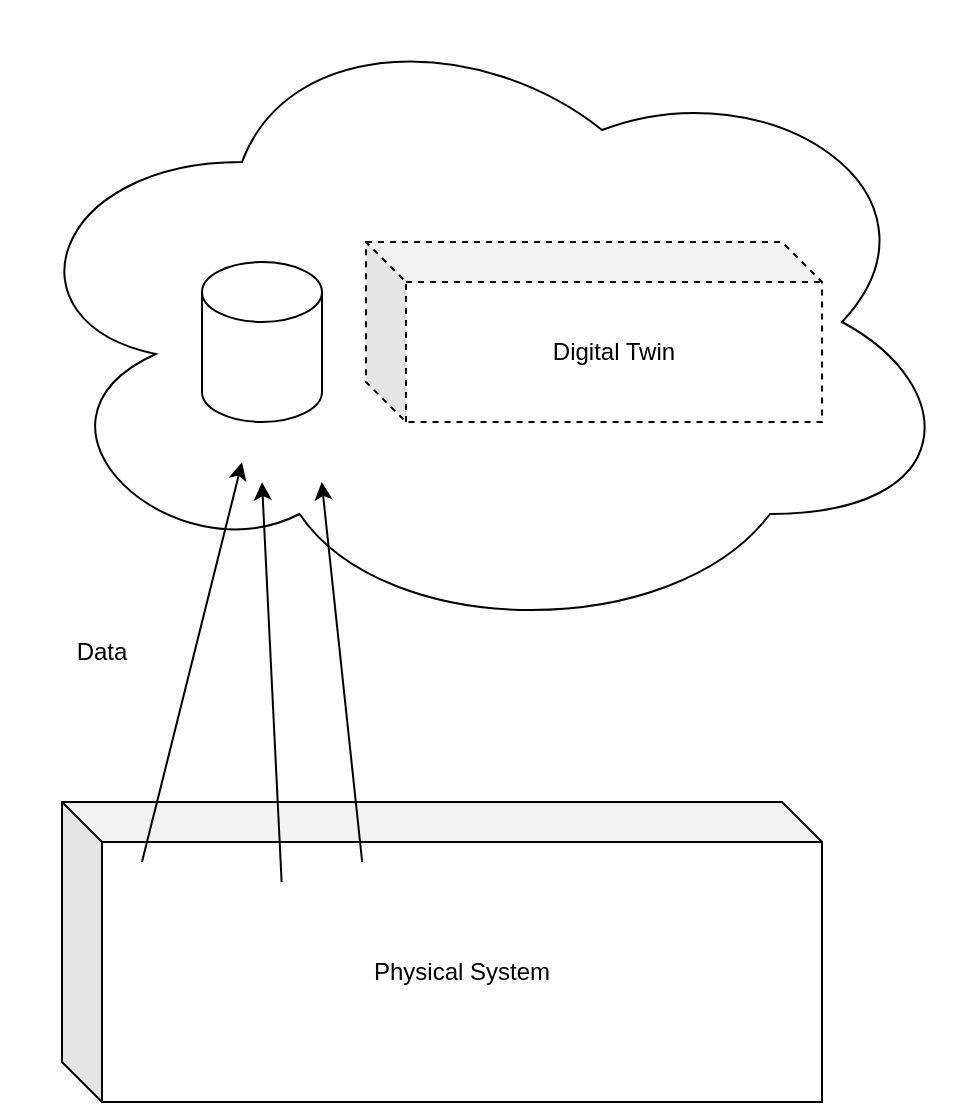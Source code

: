 <mxfile version="20.6.2" type="device" pages="5"><diagram id="eiEbk2EzC7KlAntxAQnQ" name="Digital Twin"><mxGraphModel dx="1024" dy="612" grid="1" gridSize="10" guides="1" tooltips="1" connect="1" arrows="1" fold="1" page="1" pageScale="1" pageWidth="900" pageHeight="1600" math="0" shadow="0"><root><mxCell id="0"/><mxCell id="1" parent="0"/><mxCell id="qajVhmVjCY49P-v9lvEQ-4" value="" style="ellipse;shape=cloud;whiteSpace=wrap;html=1;" parent="1" vertex="1"><mxGeometry x="240" y="180" width="480" height="320" as="geometry"/></mxCell><mxCell id="qajVhmVjCY49P-v9lvEQ-1" value="" style="shape=cylinder3;whiteSpace=wrap;html=1;boundedLbl=1;backgroundOutline=1;size=15;" parent="1" vertex="1"><mxGeometry x="340" y="310" width="60" height="80" as="geometry"/></mxCell><mxCell id="qajVhmVjCY49P-v9lvEQ-3" value="Physical System" style="shape=cube;whiteSpace=wrap;html=1;boundedLbl=1;backgroundOutline=1;darkOpacity=0.05;darkOpacity2=0.1;" parent="1" vertex="1"><mxGeometry x="270" y="580" width="380" height="150" as="geometry"/></mxCell><mxCell id="qajVhmVjCY49P-v9lvEQ-5" value="" style="endArrow=classic;html=1;rounded=0;entryX=0.25;entryY=0.719;entryDx=0;entryDy=0;entryPerimeter=0;" parent="1" target="qajVhmVjCY49P-v9lvEQ-4" edge="1"><mxGeometry width="50" height="50" relative="1" as="geometry"><mxPoint x="310" y="610" as="sourcePoint"/><mxPoint x="360" y="560" as="targetPoint"/></mxGeometry></mxCell><mxCell id="qajVhmVjCY49P-v9lvEQ-6" value="" style="endArrow=classic;html=1;rounded=0;entryX=0.25;entryY=0.719;entryDx=0;entryDy=0;entryPerimeter=0;exitX=0.289;exitY=0.267;exitDx=0;exitDy=0;exitPerimeter=0;" parent="1" source="qajVhmVjCY49P-v9lvEQ-3" edge="1"><mxGeometry width="50" height="50" relative="1" as="geometry"><mxPoint x="320" y="620" as="sourcePoint"/><mxPoint x="370" y="420.08" as="targetPoint"/></mxGeometry></mxCell><mxCell id="qajVhmVjCY49P-v9lvEQ-7" value="" style="endArrow=classic;html=1;rounded=0;entryX=0.333;entryY=0.75;entryDx=0;entryDy=0;entryPerimeter=0;exitX=0.395;exitY=0.2;exitDx=0;exitDy=0;exitPerimeter=0;" parent="1" source="qajVhmVjCY49P-v9lvEQ-3" target="qajVhmVjCY49P-v9lvEQ-4" edge="1"><mxGeometry width="50" height="50" relative="1" as="geometry"><mxPoint x="330" y="630" as="sourcePoint"/><mxPoint x="380" y="430.08" as="targetPoint"/></mxGeometry></mxCell><mxCell id="qajVhmVjCY49P-v9lvEQ-8" value="Data" style="text;html=1;strokeColor=none;fillColor=none;align=center;verticalAlign=middle;whiteSpace=wrap;rounded=0;" parent="1" vertex="1"><mxGeometry x="260" y="490" width="60" height="30" as="geometry"/></mxCell><mxCell id="qajVhmVjCY49P-v9lvEQ-9" value="Digital Twin" style="shape=cube;whiteSpace=wrap;html=1;boundedLbl=1;backgroundOutline=1;darkOpacity=0.05;darkOpacity2=0.1;dashed=1;" parent="1" vertex="1"><mxGeometry x="422" y="300" width="228" height="90" as="geometry"/></mxCell></root></mxGraphModel></diagram><diagram id="gGqdtrkiAFcGcB5Fh8Wu" name="CPS"><mxGraphModel dx="1024" dy="612" grid="1" gridSize="10" guides="1" tooltips="1" connect="1" arrows="1" fold="1" page="1" pageScale="1" pageWidth="900" pageHeight="1600" math="0" shadow="0"><root><mxCell id="0"/><mxCell id="1" parent="0"/><mxCell id="pdth0yqrIvzjeNt054R3-1" value="" style="ellipse;shape=cloud;whiteSpace=wrap;html=1;" parent="1" vertex="1"><mxGeometry x="240" y="180" width="480" height="320" as="geometry"/></mxCell><mxCell id="pdth0yqrIvzjeNt054R3-2" value="" style="shape=cylinder3;whiteSpace=wrap;html=1;boundedLbl=1;backgroundOutline=1;size=15;" parent="1" vertex="1"><mxGeometry x="340" y="310" width="60" height="80" as="geometry"/></mxCell><mxCell id="pdth0yqrIvzjeNt054R3-3" value="Physical System" style="shape=cube;whiteSpace=wrap;html=1;boundedLbl=1;backgroundOutline=1;darkOpacity=0.05;darkOpacity2=0.1;" parent="1" vertex="1"><mxGeometry x="270" y="580" width="380" height="150" as="geometry"/></mxCell><mxCell id="pdth0yqrIvzjeNt054R3-4" value="" style="endArrow=classic;html=1;rounded=0;entryX=0.25;entryY=0.719;entryDx=0;entryDy=0;entryPerimeter=0;" parent="1" target="pdth0yqrIvzjeNt054R3-1" edge="1"><mxGeometry width="50" height="50" relative="1" as="geometry"><mxPoint x="310" y="610" as="sourcePoint"/><mxPoint x="360" y="560" as="targetPoint"/></mxGeometry></mxCell><mxCell id="pdth0yqrIvzjeNt054R3-5" value="" style="endArrow=classic;html=1;rounded=0;entryX=0.25;entryY=0.719;entryDx=0;entryDy=0;entryPerimeter=0;exitX=0.289;exitY=0.267;exitDx=0;exitDy=0;exitPerimeter=0;" parent="1" source="pdth0yqrIvzjeNt054R3-3" edge="1"><mxGeometry width="50" height="50" relative="1" as="geometry"><mxPoint x="320" y="620" as="sourcePoint"/><mxPoint x="370" y="420.08" as="targetPoint"/></mxGeometry></mxCell><mxCell id="pdth0yqrIvzjeNt054R3-6" value="" style="endArrow=classic;html=1;rounded=0;entryX=0.333;entryY=0.75;entryDx=0;entryDy=0;entryPerimeter=0;exitX=0.395;exitY=0.2;exitDx=0;exitDy=0;exitPerimeter=0;" parent="1" source="pdth0yqrIvzjeNt054R3-3" target="pdth0yqrIvzjeNt054R3-1" edge="1"><mxGeometry width="50" height="50" relative="1" as="geometry"><mxPoint x="330" y="630" as="sourcePoint"/><mxPoint x="380" y="430.08" as="targetPoint"/></mxGeometry></mxCell><mxCell id="pdth0yqrIvzjeNt054R3-7" value="Data" style="text;html=1;strokeColor=none;fillColor=none;align=center;verticalAlign=middle;whiteSpace=wrap;rounded=0;" parent="1" vertex="1"><mxGeometry x="260" y="490" width="60" height="30" as="geometry"/></mxCell><mxCell id="pdth0yqrIvzjeNt054R3-8" value="Digital Twin" style="shape=cube;whiteSpace=wrap;html=1;boundedLbl=1;backgroundOutline=1;darkOpacity=0.05;darkOpacity2=0.1;dashed=1;" parent="1" vertex="1"><mxGeometry x="422" y="300" width="228" height="90" as="geometry"/></mxCell><mxCell id="pdth0yqrIvzjeNt054R3-9" value="" style="endArrow=classic;html=1;rounded=0;exitX=0.563;exitY=0.875;exitDx=0;exitDy=0;exitPerimeter=0;entryX=0.526;entryY=0.333;entryDx=0;entryDy=0;entryPerimeter=0;" parent="1" source="pdth0yqrIvzjeNt054R3-1" target="pdth0yqrIvzjeNt054R3-3" edge="1"><mxGeometry width="50" height="50" relative="1" as="geometry"><mxPoint x="430.1" y="620" as="sourcePoint"/><mxPoint x="630" y="540" as="targetPoint"/></mxGeometry></mxCell><mxCell id="pdth0yqrIvzjeNt054R3-10" value="" style="endArrow=classic;html=1;rounded=0;entryX=0.526;entryY=0.333;entryDx=0;entryDy=0;entryPerimeter=0;" parent="1" edge="1"><mxGeometry width="50" height="50" relative="1" as="geometry"><mxPoint x="530" y="460" as="sourcePoint"/><mxPoint x="500.0" y="629.87" as="targetPoint"/></mxGeometry></mxCell><mxCell id="pdth0yqrIvzjeNt054R3-11" value="" style="endArrow=classic;html=1;rounded=0;exitX=0.646;exitY=0.844;exitDx=0;exitDy=0;exitPerimeter=0;entryX=0.526;entryY=0.333;entryDx=0;entryDy=0;entryPerimeter=0;" parent="1" source="pdth0yqrIvzjeNt054R3-1" edge="1"><mxGeometry width="50" height="50" relative="1" as="geometry"><mxPoint x="570.28" y="440.0" as="sourcePoint"/><mxPoint x="540.0" y="659.87" as="targetPoint"/></mxGeometry></mxCell><mxCell id="pdth0yqrIvzjeNt054R3-12" value="Control Object" style="ellipse;shape=umlControl;whiteSpace=wrap;html=1;dashed=1;" parent="1" vertex="1"><mxGeometry x="500" y="390" width="70" height="80" as="geometry"/></mxCell><mxCell id="pdth0yqrIvzjeNt054R3-13" value="Control" style="text;html=1;strokeColor=none;fillColor=none;align=center;verticalAlign=middle;whiteSpace=wrap;rounded=0;" parent="1" vertex="1"><mxGeometry x="560" y="510" width="60" height="30" as="geometry"/></mxCell></root></mxGraphModel></diagram><diagram id="jvi0l-mu6gxN5D9ntP8J" name="Seite-3"><mxGraphModel dx="1024" dy="612" grid="1" gridSize="10" guides="1" tooltips="1" connect="1" arrows="1" fold="1" page="1" pageScale="1" pageWidth="900" pageHeight="1600" math="0" shadow="0"><root><mxCell id="0"/><mxCell id="1" parent="0"/><mxCell id="ymhM_W2j_pcLFuJPaZyO-1" value="Cloud" style="ellipse;shape=cloud;whiteSpace=wrap;html=1;" parent="1" vertex="1"><mxGeometry x="340" y="390" width="150" height="100" as="geometry"/></mxCell><mxCell id="ymhM_W2j_pcLFuJPaZyO-3" value="Physical System" style="shape=cube;whiteSpace=wrap;html=1;boundedLbl=1;backgroundOutline=1;darkOpacity=0.05;darkOpacity2=0.1;" parent="1" vertex="1"><mxGeometry x="270" y="580" width="380" height="150" as="geometry"/></mxCell><mxCell id="ymhM_W2j_pcLFuJPaZyO-4" value="" style="endArrow=none;html=1;rounded=0;entryX=0.55;entryY=0.95;entryDx=0;entryDy=0;entryPerimeter=0;exitX=0.5;exitY=0;exitDx=0;exitDy=0;endFill=0;" parent="1" source="ymhM_W2j_pcLFuJPaZyO-9" target="ymhM_W2j_pcLFuJPaZyO-1" edge="1"><mxGeometry width="50" height="50" relative="1" as="geometry"><mxPoint x="310" y="610" as="sourcePoint"/><mxPoint x="360" y="560" as="targetPoint"/></mxGeometry></mxCell><mxCell id="ymhM_W2j_pcLFuJPaZyO-13" style="rounded=0;orthogonalLoop=1;jettySize=auto;html=1;endArrow=none;endFill=0;" parent="1" source="ymhM_W2j_pcLFuJPaZyO-9" target="ymhM_W2j_pcLFuJPaZyO-12" edge="1"><mxGeometry relative="1" as="geometry"/></mxCell><mxCell id="ymhM_W2j_pcLFuJPaZyO-14" style="edgeStyle=none;rounded=0;orthogonalLoop=1;jettySize=auto;html=1;entryX=0;entryY=0;entryDx=0;entryDy=0;endArrow=none;endFill=0;" parent="1" source="ymhM_W2j_pcLFuJPaZyO-9" target="ymhM_W2j_pcLFuJPaZyO-11" edge="1"><mxGeometry relative="1" as="geometry"/></mxCell><mxCell id="ymhM_W2j_pcLFuJPaZyO-15" style="edgeStyle=none;rounded=0;orthogonalLoop=1;jettySize=auto;html=1;entryX=0.5;entryY=0;entryDx=0;entryDy=0;endArrow=none;endFill=0;" parent="1" source="ymhM_W2j_pcLFuJPaZyO-9" target="ymhM_W2j_pcLFuJPaZyO-10" edge="1"><mxGeometry relative="1" as="geometry"/></mxCell><mxCell id="ymhM_W2j_pcLFuJPaZyO-9" value="IoT Device" style="rounded=0;whiteSpace=wrap;html=1;" parent="1" vertex="1"><mxGeometry x="300" y="620" width="70" height="35" as="geometry"/></mxCell><mxCell id="ymhM_W2j_pcLFuJPaZyO-10" value="Sensor" style="ellipse;whiteSpace=wrap;html=1;" parent="1" vertex="1"><mxGeometry x="300" y="680" width="45" height="30" as="geometry"/></mxCell><mxCell id="ymhM_W2j_pcLFuJPaZyO-11" value="Sensor" style="ellipse;whiteSpace=wrap;html=1;" parent="1" vertex="1"><mxGeometry x="392.5" y="690" width="45" height="30" as="geometry"/></mxCell><mxCell id="ymhM_W2j_pcLFuJPaZyO-12" value="Sensor" style="ellipse;whiteSpace=wrap;html=1;" parent="1" vertex="1"><mxGeometry x="405" y="610" width="45" height="30" as="geometry"/></mxCell><mxCell id="ymhM_W2j_pcLFuJPaZyO-19" style="edgeStyle=none;rounded=0;orthogonalLoop=1;jettySize=auto;html=1;endArrow=none;endFill=0;exitX=0;exitY=1;exitDx=0;exitDy=0;" parent="1" source="ymhM_W2j_pcLFuJPaZyO-29" target="ymhM_W2j_pcLFuJPaZyO-1" edge="1"><mxGeometry relative="1" as="geometry"><mxPoint x="511.853" y="375.279" as="sourcePoint"/></mxGeometry></mxCell><mxCell id="ymhM_W2j_pcLFuJPaZyO-28" style="edgeStyle=none;rounded=0;orthogonalLoop=1;jettySize=auto;html=1;entryX=0;entryY=0;entryDx=0;entryDy=20;entryPerimeter=0;endArrow=none;endFill=0;exitX=0.832;exitY=1.023;exitDx=0;exitDy=0;exitPerimeter=0;" parent="1" source="ymhM_W2j_pcLFuJPaZyO-29" target="ymhM_W2j_pcLFuJPaZyO-27" edge="1"><mxGeometry relative="1" as="geometry"><mxPoint x="630.562" y="364.282" as="sourcePoint"/></mxGeometry></mxCell><mxCell id="ymhM_W2j_pcLFuJPaZyO-21" style="edgeStyle=none;rounded=0;orthogonalLoop=1;jettySize=auto;html=1;endArrow=none;endFill=0;" parent="1" source="ymhM_W2j_pcLFuJPaZyO-17" target="ymhM_W2j_pcLFuJPaZyO-18" edge="1"><mxGeometry relative="1" as="geometry"/></mxCell><mxCell id="ymhM_W2j_pcLFuJPaZyO-22" style="edgeStyle=none;rounded=0;orthogonalLoop=1;jettySize=auto;html=1;entryX=0.5;entryY=0;entryDx=0;entryDy=0;endArrow=none;endFill=0;" parent="1" source="ymhM_W2j_pcLFuJPaZyO-17" target="ymhM_W2j_pcLFuJPaZyO-29" edge="1"><mxGeometry relative="1" as="geometry"><mxPoint x="548.35" y="293.0" as="targetPoint"/></mxGeometry></mxCell><mxCell id="ymhM_W2j_pcLFuJPaZyO-17" value="Cloud" style="ellipse;shape=cloud;whiteSpace=wrap;html=1;" parent="1" vertex="1"><mxGeometry x="320" y="170" width="150" height="100" as="geometry"/></mxCell><mxCell id="ymhM_W2j_pcLFuJPaZyO-20" style="edgeStyle=none;rounded=0;orthogonalLoop=1;jettySize=auto;html=1;entryX=0.067;entryY=0.3;entryDx=0;entryDy=0;entryPerimeter=0;endArrow=none;endFill=0;" parent="1" source="ymhM_W2j_pcLFuJPaZyO-18" target="ymhM_W2j_pcLFuJPaZyO-1" edge="1"><mxGeometry relative="1" as="geometry"/></mxCell><mxCell id="ymhM_W2j_pcLFuJPaZyO-18" value="Cloud" style="ellipse;shape=cloud;whiteSpace=wrap;html=1;" parent="1" vertex="1"><mxGeometry x="170" y="260" width="150" height="100" as="geometry"/></mxCell><mxCell id="ymhM_W2j_pcLFuJPaZyO-25" style="edgeStyle=none;rounded=0;orthogonalLoop=1;jettySize=auto;html=1;entryX=0.96;entryY=0.7;entryDx=0;entryDy=0;entryPerimeter=0;endArrow=none;endFill=0;" parent="1" source="ymhM_W2j_pcLFuJPaZyO-23" target="ymhM_W2j_pcLFuJPaZyO-17" edge="1"><mxGeometry relative="1" as="geometry"/></mxCell><mxCell id="ymhM_W2j_pcLFuJPaZyO-23" value="Physical System" style="shape=cube;whiteSpace=wrap;html=1;boundedLbl=1;backgroundOutline=1;darkOpacity=0.05;darkOpacity2=0.1;" parent="1" vertex="1"><mxGeometry x="488" y="150" width="152" height="60" as="geometry"/></mxCell><mxCell id="ymhM_W2j_pcLFuJPaZyO-26" style="edgeStyle=none;rounded=0;orthogonalLoop=1;jettySize=auto;html=1;endArrow=none;endFill=0;exitX=0;exitY=0;exitDx=10;exitDy=50;exitPerimeter=0;entryX=1;entryY=0;entryDx=0;entryDy=0;" parent="1" source="ymhM_W2j_pcLFuJPaZyO-24" target="ymhM_W2j_pcLFuJPaZyO-29" edge="1"><mxGeometry relative="1" as="geometry"><mxPoint x="630.562" y="315.718" as="targetPoint"/></mxGeometry></mxCell><mxCell id="ymhM_W2j_pcLFuJPaZyO-24" value="Physical System" style="shape=cube;whiteSpace=wrap;html=1;boundedLbl=1;backgroundOutline=1;darkOpacity=0.05;darkOpacity2=0.1;" parent="1" vertex="1"><mxGeometry x="690" y="240" width="152" height="60" as="geometry"/></mxCell><mxCell id="ymhM_W2j_pcLFuJPaZyO-27" value="Physical System" style="shape=cube;whiteSpace=wrap;html=1;boundedLbl=1;backgroundOutline=1;darkOpacity=0.05;darkOpacity2=0.1;" parent="1" vertex="1"><mxGeometry x="700" y="370" width="152" height="60" as="geometry"/></mxCell><mxCell id="ymhM_W2j_pcLFuJPaZyO-29" value="Gateway" style="shape=parallelogram;perimeter=parallelogramPerimeter;whiteSpace=wrap;html=1;fixedSize=1;" parent="1" vertex="1"><mxGeometry x="504" y="310" width="120" height="60" as="geometry"/></mxCell><mxCell id="ymhM_W2j_pcLFuJPaZyO-30" value="Internet Protocol" style="text;html=1;strokeColor=none;fillColor=none;align=center;verticalAlign=middle;whiteSpace=wrap;rounded=0;" parent="1" vertex="1"><mxGeometry x="437.5" y="280" width="60" height="30" as="geometry"/></mxCell><mxCell id="ymhM_W2j_pcLFuJPaZyO-31" value="Industrial&lt;br&gt;Bus Protocol" style="text;html=1;strokeColor=none;fillColor=none;align=center;verticalAlign=middle;whiteSpace=wrap;rounded=0;" parent="1" vertex="1"><mxGeometry x="580" y="390" width="120" height="30" as="geometry"/></mxCell><mxCell id="ymhM_W2j_pcLFuJPaZyO-32" value="passive&lt;br&gt;Sensors" style="text;html=1;strokeColor=none;fillColor=none;align=center;verticalAlign=middle;whiteSpace=wrap;rounded=0;" parent="1" vertex="1"><mxGeometry x="335" y="640" width="120" height="30" as="geometry"/></mxCell></root></mxGraphModel></diagram><diagram id="NQRzVaClRKy9cjATd4B8" name="Seite-4"><mxGraphModel dx="1024" dy="612" grid="1" gridSize="10" guides="1" tooltips="1" connect="1" arrows="1" fold="1" page="1" pageScale="1" pageWidth="900" pageHeight="1600" math="0" shadow="0"><root><mxCell id="0"/><mxCell id="1" parent="0"/><mxCell id="ZNPQtpjIvr_TFHRcNdPq-1" value="" style="ellipse;shape=cloud;whiteSpace=wrap;html=1;" parent="1" vertex="1"><mxGeometry x="240" y="180" width="1040" height="390" as="geometry"/></mxCell><mxCell id="ZNPQtpjIvr_TFHRcNdPq-2" value="" style="shape=cylinder3;whiteSpace=wrap;html=1;boundedLbl=1;backgroundOutline=1;size=15;" parent="1" vertex="1"><mxGeometry x="1050" y="280" width="60" height="80" as="geometry"/></mxCell><mxCell id="iskc1fG1TgfT1BcTnfmS-1" value="Physical System" style="shape=cube;whiteSpace=wrap;html=1;boundedLbl=1;backgroundOutline=1;darkOpacity=0.05;darkOpacity2=0.1;" parent="1" vertex="1"><mxGeometry x="270" y="580" width="380" height="150" as="geometry"/></mxCell><mxCell id="iskc1fG1TgfT1BcTnfmS-2" style="rounded=0;orthogonalLoop=1;jettySize=auto;html=1;endArrow=none;endFill=0;" parent="1" source="iskc1fG1TgfT1BcTnfmS-5" target="iskc1fG1TgfT1BcTnfmS-8" edge="1"><mxGeometry relative="1" as="geometry"/></mxCell><mxCell id="iskc1fG1TgfT1BcTnfmS-3" style="edgeStyle=none;rounded=0;orthogonalLoop=1;jettySize=auto;html=1;entryX=0;entryY=0;entryDx=0;entryDy=0;endArrow=none;endFill=0;" parent="1" source="iskc1fG1TgfT1BcTnfmS-5" target="iskc1fG1TgfT1BcTnfmS-7" edge="1"><mxGeometry relative="1" as="geometry"/></mxCell><mxCell id="iskc1fG1TgfT1BcTnfmS-4" style="edgeStyle=none;rounded=0;orthogonalLoop=1;jettySize=auto;html=1;entryX=0.5;entryY=0;entryDx=0;entryDy=0;endArrow=none;endFill=0;" parent="1" source="iskc1fG1TgfT1BcTnfmS-5" target="iskc1fG1TgfT1BcTnfmS-6" edge="1"><mxGeometry relative="1" as="geometry"/></mxCell><mxCell id="iskc1fG1TgfT1BcTnfmS-5" value="IoT Device" style="rounded=0;whiteSpace=wrap;html=1;" parent="1" vertex="1"><mxGeometry x="300" y="620" width="70" height="35" as="geometry"/></mxCell><mxCell id="iskc1fG1TgfT1BcTnfmS-6" value="Sensor" style="ellipse;whiteSpace=wrap;html=1;" parent="1" vertex="1"><mxGeometry x="300" y="680" width="45" height="30" as="geometry"/></mxCell><mxCell id="iskc1fG1TgfT1BcTnfmS-7" value="Sensor" style="ellipse;whiteSpace=wrap;html=1;" parent="1" vertex="1"><mxGeometry x="392.5" y="690" width="45" height="30" as="geometry"/></mxCell><mxCell id="iskc1fG1TgfT1BcTnfmS-8" value="Sensor" style="ellipse;whiteSpace=wrap;html=1;" parent="1" vertex="1"><mxGeometry x="405" y="610" width="45" height="30" as="geometry"/></mxCell><mxCell id="iskc1fG1TgfT1BcTnfmS-9" value="passive&lt;br&gt;Sensors" style="text;html=1;strokeColor=none;fillColor=none;align=center;verticalAlign=middle;whiteSpace=wrap;rounded=0;" parent="1" vertex="1"><mxGeometry x="335" y="640" width="120" height="30" as="geometry"/></mxCell><mxCell id="ZNPQtpjIvr_TFHRcNdPq-5" value="" style="endArrow=classic;html=1;rounded=0;entryX=0.231;entryY=0.667;entryDx=0;entryDy=0;entryPerimeter=0;exitX=0.5;exitY=0;exitDx=0;exitDy=0;" parent="1" source="iskc1fG1TgfT1BcTnfmS-5" target="ZNPQtpjIvr_TFHRcNdPq-1" edge="1"><mxGeometry width="50" height="50" relative="1" as="geometry"><mxPoint x="379.82" y="620.05" as="sourcePoint"/><mxPoint x="370" y="420.08" as="targetPoint"/></mxGeometry></mxCell><mxCell id="iskc1fG1TgfT1BcTnfmS-11" value="periodical polling" style="text;html=1;strokeColor=none;fillColor=none;align=center;verticalAlign=middle;whiteSpace=wrap;rounded=0;" parent="1" vertex="1"><mxGeometry x="320" y="520" width="60" height="30" as="geometry"/></mxCell><mxCell id="iskc1fG1TgfT1BcTnfmS-12" value="&lt;font face=&quot;Lucida Console&quot;&gt;{&lt;br&gt;&quot;sensor_1/temp_c&quot;: 20,&lt;br&gt;&quot;sensor_2/temp_c&quot;: 21,&lt;br&gt;&quot;sensor_3/temp_c&quot;: 22&lt;br&gt;}&lt;/font&gt;" style="text;html=1;strokeColor=none;fillColor=none;align=left;verticalAlign=middle;whiteSpace=wrap;rounded=0;" parent="1" vertex="1"><mxGeometry x="420" y="370" width="190" height="50" as="geometry"/></mxCell><mxCell id="iskc1fG1TgfT1BcTnfmS-13" value="&lt;font face=&quot;Lucida Console&quot;&gt;{&lt;br&gt;&quot;sensors/mean_temp_c&quot;: 21,&lt;br&gt;&quot;time&quot;: &quot;21:22&quot;&lt;br&gt;}&lt;/font&gt;" style="text;html=1;strokeColor=none;fillColor=none;align=left;verticalAlign=middle;whiteSpace=wrap;rounded=0;" parent="1" vertex="1"><mxGeometry x="650" y="370" width="190" height="50" as="geometry"/></mxCell><mxCell id="iskc1fG1TgfT1BcTnfmS-14" value="&lt;font face=&quot;Lucida Console&quot;&gt;INSERT INTO temp (machine_id, time, temp_c)&lt;/font&gt;&lt;font face=&quot;Lucida Console&quot;&gt;&lt;br&gt;VALUES&lt;br&gt;&lt;/font&gt;&lt;span style=&quot;font-family: &amp;quot;Lucida Console&amp;quot;;&quot;&gt;(1, &quot;21:22&quot;, 21)&lt;/span&gt;&lt;font face=&quot;Lucida Console&quot;&gt;&lt;br&gt;&lt;/font&gt;" style="text;html=1;strokeColor=none;fillColor=none;align=left;verticalAlign=middle;whiteSpace=wrap;rounded=0;" parent="1" vertex="1"><mxGeometry x="885" y="378" width="210" height="50" as="geometry"/></mxCell><mxCell id="iskc1fG1TgfT1BcTnfmS-15" value="&lt;b&gt;Extract&lt;/b&gt;" style="text;html=1;strokeColor=none;fillColor=none;align=center;verticalAlign=middle;whiteSpace=wrap;rounded=0;fontFamily=Helvetica;" parent="1" vertex="1"><mxGeometry x="455" y="320" width="60" height="30" as="geometry"/></mxCell><mxCell id="iskc1fG1TgfT1BcTnfmS-16" value="&lt;b&gt;Transform&lt;/b&gt;" style="text;html=1;strokeColor=none;fillColor=none;align=center;verticalAlign=middle;whiteSpace=wrap;rounded=0;fontFamily=Helvetica;" parent="1" vertex="1"><mxGeometry x="700" y="320" width="60" height="30" as="geometry"/></mxCell><mxCell id="iskc1fG1TgfT1BcTnfmS-17" value="&lt;b&gt;Load&lt;/b&gt;" style="text;html=1;strokeColor=none;fillColor=none;align=center;verticalAlign=middle;whiteSpace=wrap;rounded=0;fontFamily=Helvetica;" parent="1" vertex="1"><mxGeometry x="920" y="320" width="60" height="30" as="geometry"/></mxCell><mxCell id="iskc1fG1TgfT1BcTnfmS-18" value="" style="triangle;whiteSpace=wrap;html=1;fontFamily=Helvetica;" parent="1" vertex="1"><mxGeometry x="610" y="380" width="22.5" height="30" as="geometry"/></mxCell><mxCell id="iskc1fG1TgfT1BcTnfmS-20" value="" style="triangle;whiteSpace=wrap;html=1;fontFamily=Helvetica;" parent="1" vertex="1"><mxGeometry x="850" y="380" width="22.5" height="30" as="geometry"/></mxCell></root></mxGraphModel></diagram><diagram id="0PfrZouJ-YCXqRJQkrES" name="Seite-5"><mxGraphModel dx="1024" dy="612" grid="1" gridSize="10" guides="1" tooltips="1" connect="1" arrows="1" fold="1" page="1" pageScale="1" pageWidth="900" pageHeight="1600" math="0" shadow="0"><root><mxCell id="0"/><mxCell id="1" parent="0"/><mxCell id="kTkkVdq_n_eCpV04eWlf-1" value="Netzbetreiber" style="shape=umlActor;verticalLabelPosition=bottom;verticalAlign=top;html=1;" parent="1" vertex="1"><mxGeometry x="80" y="140" width="30" height="60" as="geometry"/></mxCell><mxCell id="kTkkVdq_n_eCpV04eWlf-2" value="Nutzerin" style="shape=umlActor;verticalLabelPosition=bottom;verticalAlign=top;html=1;" parent="1" vertex="1"><mxGeometry x="770" y="140" width="30" height="60" as="geometry"/></mxCell><mxCell id="kTkkVdq_n_eCpV04eWlf-4" value="" style="html=1;" parent="1" vertex="1"><mxGeometry x="180" y="130" width="500" height="321" as="geometry"/></mxCell><mxCell id="kTkkVdq_n_eCpV04eWlf-15" style="edgeStyle=none;rounded=0;orthogonalLoop=1;jettySize=auto;html=1;endArrow=none;endFill=0;" parent="1" source="kTkkVdq_n_eCpV04eWlf-5" edge="1"><mxGeometry relative="1" as="geometry"><mxPoint x="430" y="120" as="targetPoint"/></mxGeometry></mxCell><mxCell id="kTkkVdq_n_eCpV04eWlf-5" value="Energie ausspeisen" style="ellipse;whiteSpace=wrap;html=1;" parent="1" vertex="1"><mxGeometry x="300" y="255.5" width="140" height="70" as="geometry"/></mxCell><mxCell id="kTkkVdq_n_eCpV04eWlf-6" value="Energie anfordern" style="ellipse;whiteSpace=wrap;html=1;" parent="1" vertex="1"><mxGeometry x="200" y="170" width="140" height="70" as="geometry"/></mxCell><mxCell id="kTkkVdq_n_eCpV04eWlf-19" style="edgeStyle=none;rounded=0;orthogonalLoop=1;jettySize=auto;html=1;endArrow=none;endFill=0;" parent="1" source="kTkkVdq_n_eCpV04eWlf-7" edge="1"><mxGeometry relative="1" as="geometry"><mxPoint x="750" y="220" as="targetPoint"/></mxGeometry></mxCell><mxCell id="kTkkVdq_n_eCpV04eWlf-7" value="Energieabgabe blockieren" style="ellipse;whiteSpace=wrap;html=1;" parent="1" vertex="1"><mxGeometry x="530" y="240" width="140" height="70" as="geometry"/></mxCell><mxCell id="kTkkVdq_n_eCpV04eWlf-20" style="edgeStyle=none;rounded=0;orthogonalLoop=1;jettySize=auto;html=1;endArrow=none;endFill=0;" parent="1" source="kTkkVdq_n_eCpV04eWlf-8" edge="1"><mxGeometry relative="1" as="geometry"><mxPoint x="750" y="200" as="targetPoint"/></mxGeometry></mxCell><mxCell id="kTkkVdq_n_eCpV04eWlf-8" value="Über Energieabgabe informieren" style="ellipse;whiteSpace=wrap;html=1;" parent="1" vertex="1"><mxGeometry x="520" y="145" width="140" height="70" as="geometry"/></mxCell><mxCell id="kTkkVdq_n_eCpV04eWlf-14" style="rounded=0;orthogonalLoop=1;jettySize=auto;html=1;endArrow=none;endFill=0;" parent="1" target="kTkkVdq_n_eCpV04eWlf-11" edge="1"><mxGeometry relative="1" as="geometry"><mxPoint x="430" y="120" as="sourcePoint"/></mxGeometry></mxCell><mxCell id="kTkkVdq_n_eCpV04eWlf-9" value="Ladesteuerung" style="shape=umlActor;verticalLabelPosition=bottom;verticalAlign=top;html=1;" parent="1" vertex="1"><mxGeometry x="410" y="30" width="30" height="60" as="geometry"/></mxCell><mxCell id="kTkkVdq_n_eCpV04eWlf-17" value="" style="edgeStyle=none;rounded=0;orthogonalLoop=1;jettySize=auto;html=1;endArrow=classic;endFill=1;dashed=1;" parent="1" source="kTkkVdq_n_eCpV04eWlf-10" target="kTkkVdq_n_eCpV04eWlf-7" edge="1"><mxGeometry relative="1" as="geometry"/></mxCell><mxCell id="kTkkVdq_n_eCpV04eWlf-18" style="edgeStyle=none;rounded=0;orthogonalLoop=1;jettySize=auto;html=1;endArrow=none;endFill=0;" parent="1" source="kTkkVdq_n_eCpV04eWlf-10" edge="1"><mxGeometry relative="1" as="geometry"><mxPoint x="760" y="230" as="targetPoint"/></mxGeometry></mxCell><mxCell id="kTkkVdq_n_eCpV04eWlf-10" value="Energieabgabe stoppen" style="ellipse;whiteSpace=wrap;html=1;" parent="1" vertex="1"><mxGeometry x="530" y="370" width="140" height="70" as="geometry"/></mxCell><mxCell id="kTkkVdq_n_eCpV04eWlf-11" value="Fahrzeug laden" style="ellipse;whiteSpace=wrap;html=1;" parent="1" vertex="1"><mxGeometry x="380" y="350" width="140" height="70" as="geometry"/></mxCell><mxCell id="kTkkVdq_n_eCpV04eWlf-12" value="Ladevorgänge überwachen" style="ellipse;whiteSpace=wrap;html=1;" parent="1" vertex="1"><mxGeometry x="230" y="370" width="140" height="70" as="geometry"/></mxCell><mxCell id="kTkkVdq_n_eCpV04eWlf-23" value="&amp;lt;&amp;lt;extend&amp;gt;&amp;gt;" style="text;html=1;strokeColor=none;fillColor=none;align=center;verticalAlign=middle;whiteSpace=wrap;rounded=0;" parent="1" vertex="1"><mxGeometry x="530" y="325.5" width="60" height="30" as="geometry"/></mxCell><mxCell id="kTkkVdq_n_eCpV04eWlf-16" style="edgeStyle=none;rounded=0;orthogonalLoop=1;jettySize=auto;html=1;entryX=0;entryY=0.5;entryDx=0;entryDy=0;endArrow=none;endFill=0;" parent="1" source="kTkkVdq_n_eCpV04eWlf-1" target="kTkkVdq_n_eCpV04eWlf-6" edge="1"><mxGeometry relative="1" as="geometry"/></mxCell><mxCell id="kTkkVdq_n_eCpV04eWlf-24" value="Fahrzeug" style="shape=umlActor;verticalLabelPosition=bottom;verticalAlign=top;html=1;" parent="1" vertex="1"><mxGeometry x="280" y="500" width="30" height="60" as="geometry"/></mxCell><mxCell id="kTkkVdq_n_eCpV04eWlf-26" style="rounded=0;orthogonalLoop=1;jettySize=auto;html=1;endArrow=none;endFill=0;exitX=0.463;exitY=0.994;exitDx=0;exitDy=0;exitPerimeter=0;" parent="1" source="kTkkVdq_n_eCpV04eWlf-12" edge="1"><mxGeometry relative="1" as="geometry"><mxPoint x="370" y="500" as="sourcePoint"/><mxPoint x="295" y="490" as="targetPoint"/></mxGeometry></mxCell></root></mxGraphModel></diagram></mxfile>